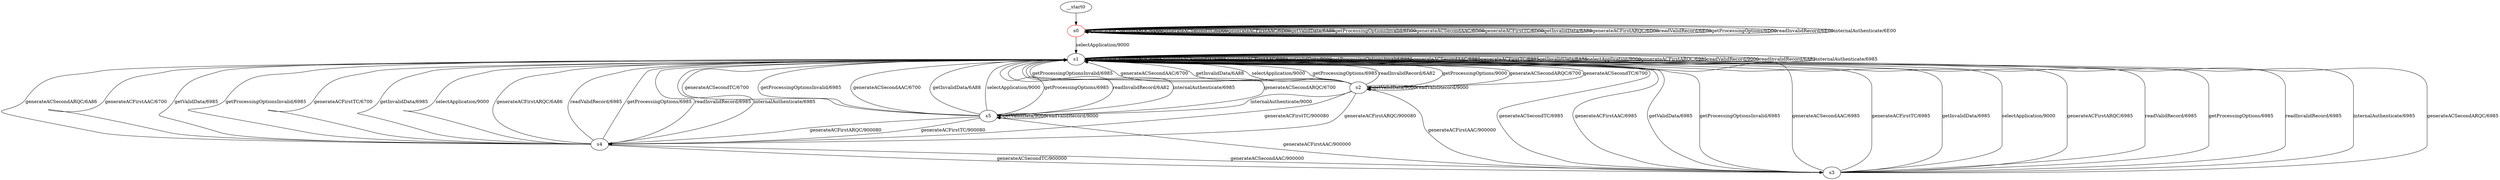 digraph G {
s0 [color="red"]
s0 [label="s0"];
s5 [label="s5"];
s4 [label="s4"];
s3 [label="s3"];
s2 [label="s2"];
s1 [label="s1"];
s0 -> s0[label="generateACSecondARQC/6D00"];
s0 -> s0[label="generateACSecondTC/6D00"];
s0 -> s0[label="generateACFirstAAC/6D00"];
s0 -> s0[label="getValidData/6A88"];
s0 -> s0[label="getProcessingOptionsInvalid/6D00"];
s0 -> s0[label="generateACSecondAAC/6D00"];
s0 -> s0[label="generateACFirstTC/6D00"];
s0 -> s0[label="getInvalidData/6A88"];
s0 -> s1[label="selectApplication/9000"];
s0 -> s0[label="generateACFirstARQC/6D00"];
s0 -> s0[label="readValidRecord/6E00"];
s0 -> s0[label="getProcessingOptions/6D00"];
s0 -> s0[label="readInvalidRecord/6E00"];
s0 -> s0[label="internalAuthenticate/6E00"];
s1 -> s1[label="generateACSecondARQC/6985"];
s1 -> s1[label="generateACSecondTC/6985"];
s1 -> s1[label="generateACFirstAAC/6985"];
s1 -> s1[label="getValidData/9000"];
s1 -> s1[label="getProcessingOptionsInvalid/6985"];
s1 -> s1[label="generateACSecondAAC/6985"];
s1 -> s1[label="generateACFirstTC/6985"];
s1 -> s1[label="getInvalidData/6A88"];
s1 -> s1[label="selectApplication/9000"];
s1 -> s1[label="generateACFirstARQC/6985"];
s1 -> s1[label="readValidRecord/9000"];
s1 -> s2[label="getProcessingOptions/9000"];
s1 -> s1[label="readInvalidRecord/6A82"];
s1 -> s1[label="internalAuthenticate/6985"];
s2 -> s1[label="generateACSecondARQC/6700"];
s2 -> s1[label="generateACSecondTC/6700"];
s2 -> s3[label="generateACFirstAAC/900000"];
s2 -> s2[label="getValidData/9000"];
s2 -> s1[label="getProcessingOptionsInvalid/6985"];
s2 -> s1[label="generateACSecondAAC/6700"];
s2 -> s4[label="generateACFirstTC/900080"];
s2 -> s1[label="getInvalidData/6A88"];
s2 -> s1[label="selectApplication/9000"];
s2 -> s4[label="generateACFirstARQC/900080"];
s2 -> s2[label="readValidRecord/9000"];
s2 -> s1[label="getProcessingOptions/6985"];
s2 -> s1[label="readInvalidRecord/6A82"];
s2 -> s5[label="internalAuthenticate/9000"];
s3 -> s1[label="generateACSecondTC/6985"];
s3 -> s1[label="generateACFirstAAC/6985"];
s3 -> s1[label="getValidData/6985"];
s3 -> s1[label="getProcessingOptionsInvalid/6985"];
s3 -> s1[label="generateACSecondAAC/6985"];
s3 -> s1[label="generateACFirstTC/6985"];
s3 -> s1[label="getInvalidData/6985"];
s3 -> s1[label="selectApplication/9000"];
s3 -> s1[label="generateACFirstARQC/6985"];
s3 -> s1[label="readValidRecord/6985"];
s3 -> s1[label="getProcessingOptions/6985"];
s3 -> s1[label="readInvalidRecord/6985"];
s3 -> s1[label="internalAuthenticate/6985"];
s3 -> s1[label="generateACSecondARQC/6985"];
s4 -> s1[label="generateACSecondARQC/6A86"];
s4 -> s3[label="generateACSecondTC/900000"];
s4 -> s1[label="generateACFirstAAC/6700"];
s4 -> s1[label="getValidData/6985"];
s4 -> s1[label="getProcessingOptionsInvalid/6985"];
s4 -> s3[label="generateACSecondAAC/900000"];
s4 -> s1[label="generateACFirstTC/6700"];
s4 -> s1[label="getInvalidData/6985"];
s4 -> s1[label="selectApplication/9000"];
s4 -> s1[label="generateACFirstARQC/6A86"];
s4 -> s1[label="readValidRecord/6985"];
s4 -> s1[label="getProcessingOptions/6985"];
s4 -> s1[label="readInvalidRecord/6985"];
s4 -> s1[label="internalAuthenticate/6985"];
s5 -> s1[label="generateACSecondARQC/6700"];
s5 -> s1[label="generateACSecondTC/6700"];
s5 -> s3[label="generateACFirstAAC/900000"];
s5 -> s5[label="getValidData/9000"];
s5 -> s1[label="getProcessingOptionsInvalid/6985"];
s5 -> s1[label="generateACSecondAAC/6700"];
s5 -> s4[label="generateACFirstTC/900080"];
s5 -> s1[label="getInvalidData/6A88"];
s5 -> s1[label="selectApplication/9000"];
s5 -> s4[label="generateACFirstARQC/900080"];
s5 -> s5[label="readValidRecord/9000"];
s5 -> s1[label="getProcessingOptions/6985"];
s5 -> s1[label="readInvalidRecord/6A82"];
s5 -> s1[label="internalAuthenticate/6985"];
__start0 -> s0;
}
